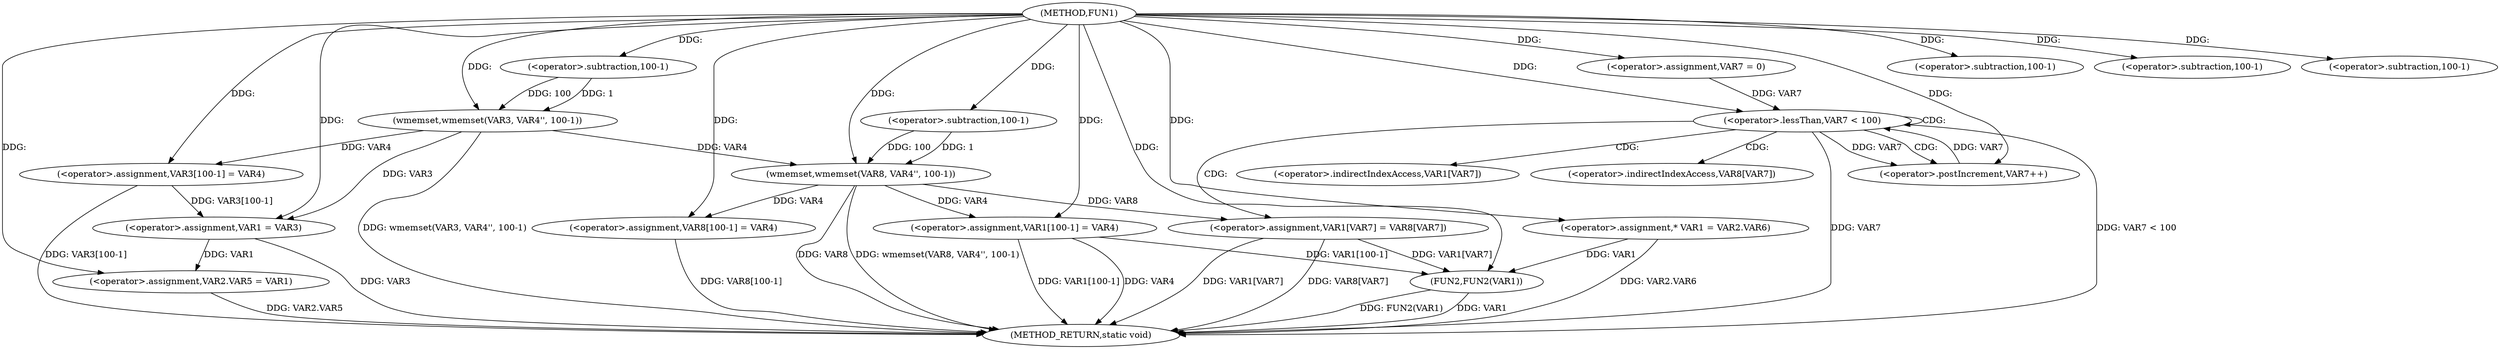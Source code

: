 digraph FUN1 {  
"1000100" [label = "(METHOD,FUN1)" ]
"1000175" [label = "(METHOD_RETURN,static void)" ]
"1000105" [label = "(wmemset,wmemset(VAR3, VAR4'', 100-1))" ]
"1000108" [label = "(<operator>.subtraction,100-1)" ]
"1000111" [label = "(<operator>.assignment,VAR3[100-1] = VAR4)" ]
"1000114" [label = "(<operator>.subtraction,100-1)" ]
"1000118" [label = "(<operator>.assignment,VAR1 = VAR3)" ]
"1000121" [label = "(<operator>.assignment,VAR2.VAR5 = VAR1)" ]
"1000128" [label = "(<operator>.assignment,* VAR1 = VAR2.VAR6)" ]
"1000136" [label = "(wmemset,wmemset(VAR8, VAR4'', 100-1))" ]
"1000139" [label = "(<operator>.subtraction,100-1)" ]
"1000142" [label = "(<operator>.assignment,VAR8[100-1] = VAR4)" ]
"1000145" [label = "(<operator>.subtraction,100-1)" ]
"1000150" [label = "(<operator>.assignment,VAR7 = 0)" ]
"1000153" [label = "(<operator>.lessThan,VAR7 < 100)" ]
"1000156" [label = "(<operator>.postIncrement,VAR7++)" ]
"1000159" [label = "(<operator>.assignment,VAR1[VAR7] = VAR8[VAR7])" ]
"1000166" [label = "(<operator>.assignment,VAR1[100-1] = VAR4)" ]
"1000169" [label = "(<operator>.subtraction,100-1)" ]
"1000173" [label = "(FUN2,FUN2(VAR1))" ]
"1000160" [label = "(<operator>.indirectIndexAccess,VAR1[VAR7])" ]
"1000163" [label = "(<operator>.indirectIndexAccess,VAR8[VAR7])" ]
  "1000128" -> "1000175"  [ label = "DDG: VAR2.VAR6"] 
  "1000105" -> "1000175"  [ label = "DDG: wmemset(VAR3, VAR4'', 100-1)"] 
  "1000159" -> "1000175"  [ label = "DDG: VAR1[VAR7]"] 
  "1000166" -> "1000175"  [ label = "DDG: VAR1[100-1]"] 
  "1000153" -> "1000175"  [ label = "DDG: VAR7 < 100"] 
  "1000111" -> "1000175"  [ label = "DDG: VAR3[100-1]"] 
  "1000153" -> "1000175"  [ label = "DDG: VAR7"] 
  "1000159" -> "1000175"  [ label = "DDG: VAR8[VAR7]"] 
  "1000166" -> "1000175"  [ label = "DDG: VAR4"] 
  "1000118" -> "1000175"  [ label = "DDG: VAR3"] 
  "1000173" -> "1000175"  [ label = "DDG: FUN2(VAR1)"] 
  "1000142" -> "1000175"  [ label = "DDG: VAR8[100-1]"] 
  "1000136" -> "1000175"  [ label = "DDG: wmemset(VAR8, VAR4'', 100-1)"] 
  "1000121" -> "1000175"  [ label = "DDG: VAR2.VAR5"] 
  "1000173" -> "1000175"  [ label = "DDG: VAR1"] 
  "1000136" -> "1000175"  [ label = "DDG: VAR8"] 
  "1000100" -> "1000105"  [ label = "DDG: "] 
  "1000108" -> "1000105"  [ label = "DDG: 100"] 
  "1000108" -> "1000105"  [ label = "DDG: 1"] 
  "1000100" -> "1000108"  [ label = "DDG: "] 
  "1000105" -> "1000111"  [ label = "DDG: VAR4"] 
  "1000100" -> "1000111"  [ label = "DDG: "] 
  "1000100" -> "1000114"  [ label = "DDG: "] 
  "1000111" -> "1000118"  [ label = "DDG: VAR3[100-1]"] 
  "1000105" -> "1000118"  [ label = "DDG: VAR3"] 
  "1000100" -> "1000118"  [ label = "DDG: "] 
  "1000118" -> "1000121"  [ label = "DDG: VAR1"] 
  "1000100" -> "1000121"  [ label = "DDG: "] 
  "1000100" -> "1000128"  [ label = "DDG: "] 
  "1000100" -> "1000136"  [ label = "DDG: "] 
  "1000105" -> "1000136"  [ label = "DDG: VAR4"] 
  "1000139" -> "1000136"  [ label = "DDG: 100"] 
  "1000139" -> "1000136"  [ label = "DDG: 1"] 
  "1000100" -> "1000139"  [ label = "DDG: "] 
  "1000136" -> "1000142"  [ label = "DDG: VAR4"] 
  "1000100" -> "1000142"  [ label = "DDG: "] 
  "1000100" -> "1000145"  [ label = "DDG: "] 
  "1000100" -> "1000150"  [ label = "DDG: "] 
  "1000150" -> "1000153"  [ label = "DDG: VAR7"] 
  "1000156" -> "1000153"  [ label = "DDG: VAR7"] 
  "1000100" -> "1000153"  [ label = "DDG: "] 
  "1000153" -> "1000156"  [ label = "DDG: VAR7"] 
  "1000100" -> "1000156"  [ label = "DDG: "] 
  "1000136" -> "1000159"  [ label = "DDG: VAR8"] 
  "1000100" -> "1000166"  [ label = "DDG: "] 
  "1000136" -> "1000166"  [ label = "DDG: VAR4"] 
  "1000100" -> "1000169"  [ label = "DDG: "] 
  "1000159" -> "1000173"  [ label = "DDG: VAR1[VAR7]"] 
  "1000128" -> "1000173"  [ label = "DDG: VAR1"] 
  "1000166" -> "1000173"  [ label = "DDG: VAR1[100-1]"] 
  "1000100" -> "1000173"  [ label = "DDG: "] 
  "1000153" -> "1000163"  [ label = "CDG: "] 
  "1000153" -> "1000156"  [ label = "CDG: "] 
  "1000153" -> "1000160"  [ label = "CDG: "] 
  "1000153" -> "1000153"  [ label = "CDG: "] 
  "1000153" -> "1000159"  [ label = "CDG: "] 
}
